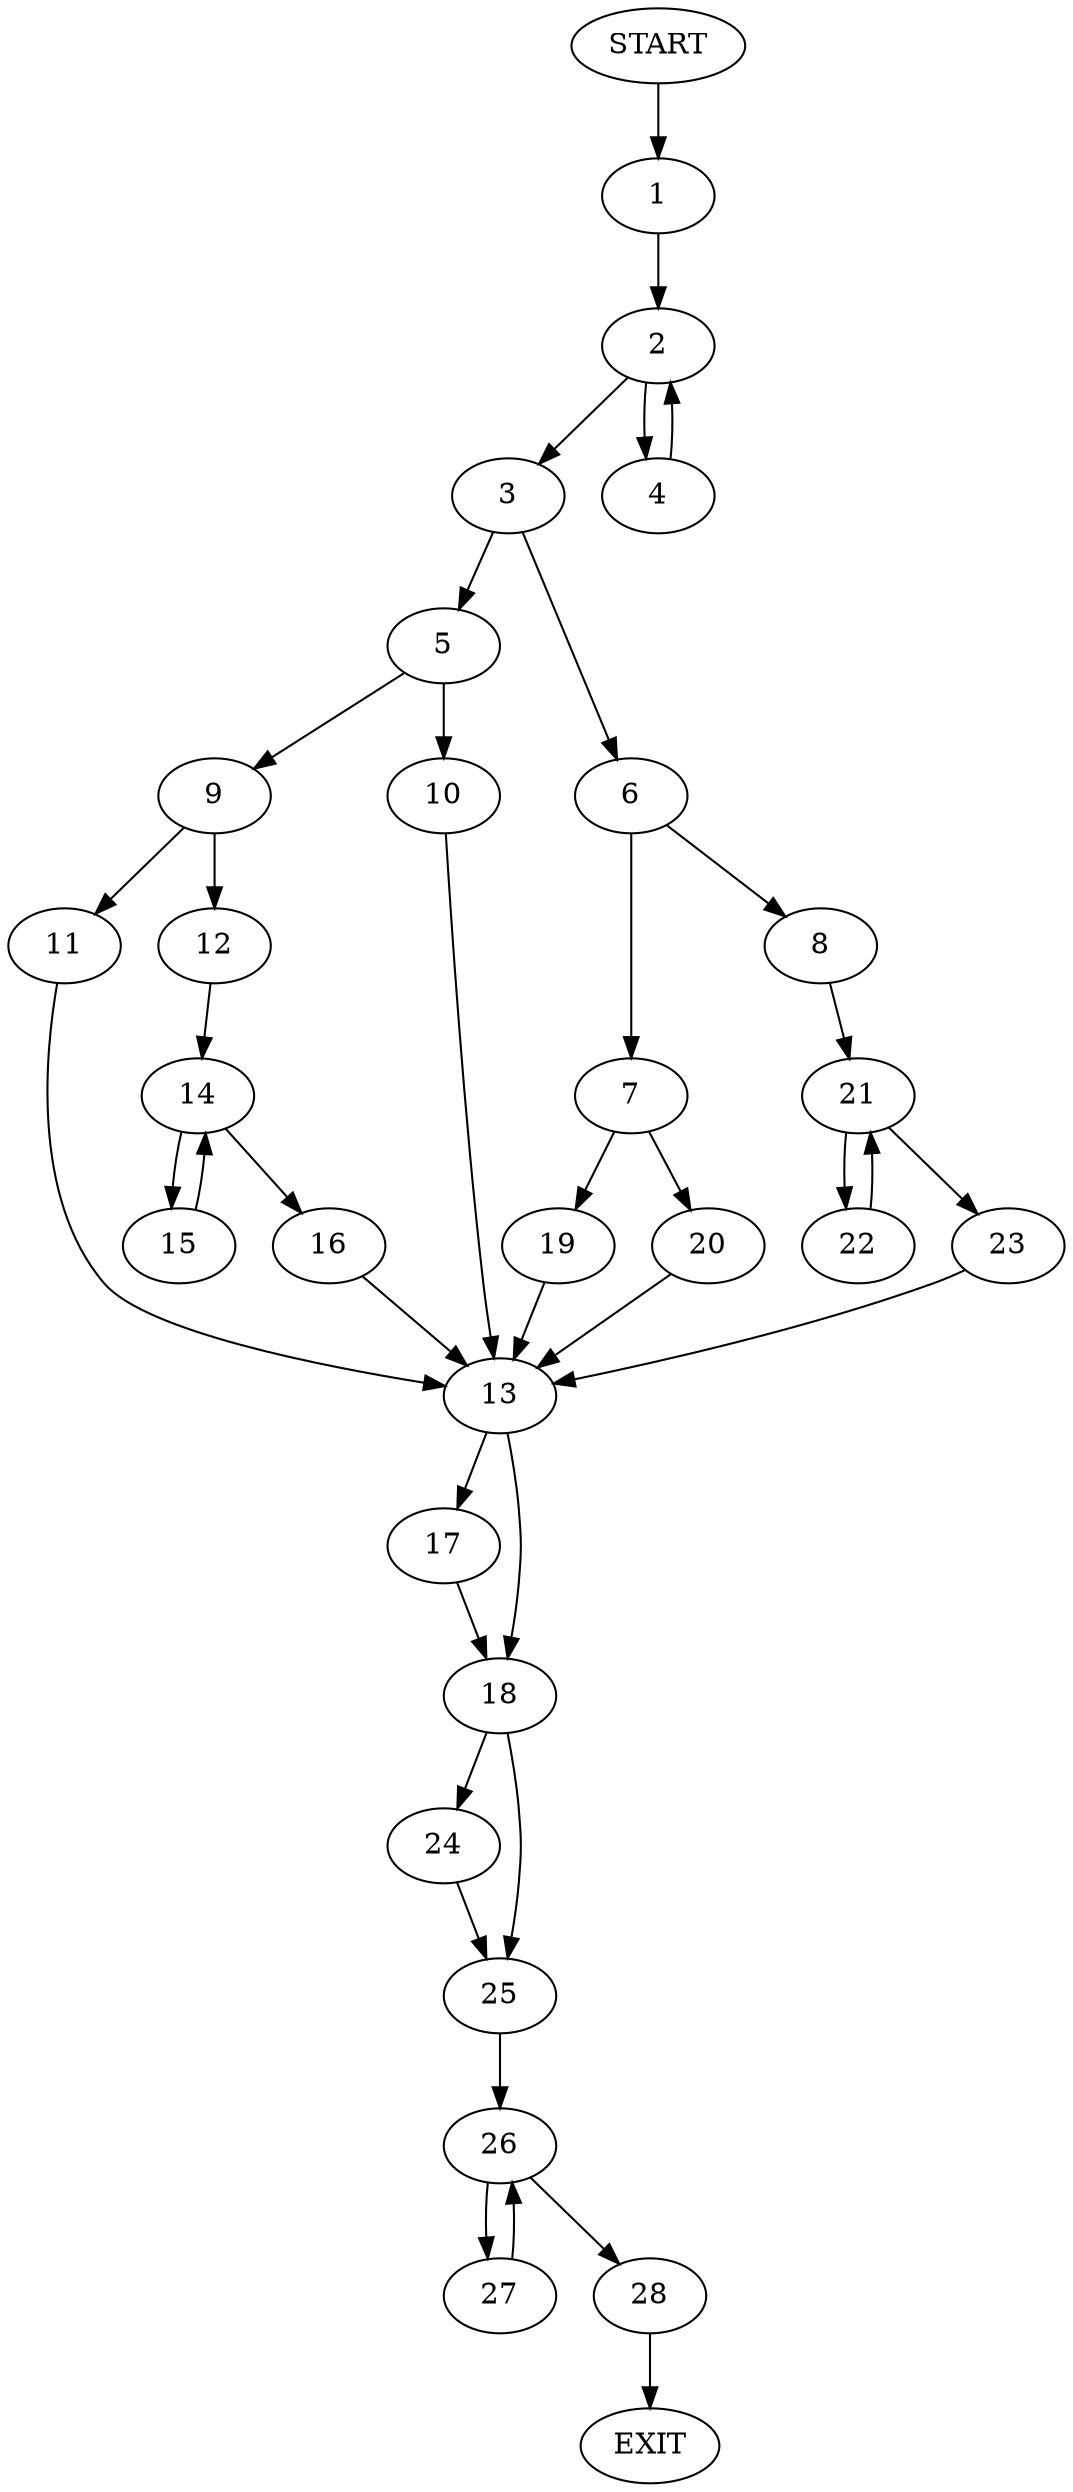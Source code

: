 digraph {
0 [label="START"]
29 [label="EXIT"]
0 -> 1
1 -> 2
2 -> 3
2 -> 4
3 -> 5
3 -> 6
4 -> 2
6 -> 7
6 -> 8
5 -> 9
5 -> 10
9 -> 11
9 -> 12
10 -> 13
12 -> 14
11 -> 13
14 -> 15
14 -> 16
16 -> 13
15 -> 14
13 -> 17
13 -> 18
7 -> 19
7 -> 20
8 -> 21
21 -> 22
21 -> 23
22 -> 21
23 -> 13
19 -> 13
20 -> 13
18 -> 24
18 -> 25
17 -> 18
24 -> 25
25 -> 26
26 -> 27
26 -> 28
27 -> 26
28 -> 29
}
